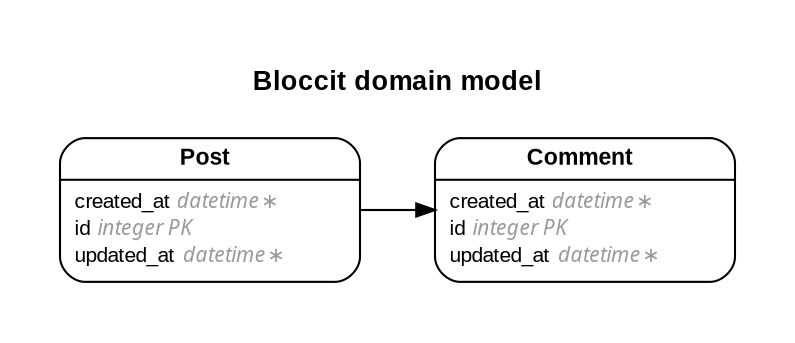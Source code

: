 digraph Bloccit {
rankdir = "LR";
ranksep = "0.5";
nodesep = "0.4";
pad = "0.4,0.4";
margin = "0,0";
concentrate = "true";
labelloc = "t";
fontsize = "13";
fontname = "Arial Bold";
node[ shape  =  "Mrecord" , fontsize  =  "10" , fontname  =  "Arial" , margin  =  "0.07,0.05" , penwidth  =  "1.0"];
edge[ fontname  =  "Arial" , fontsize  =  "7" , dir  =  "both" , arrowsize  =  "0.9" , penwidth  =  "1.0" , labelangle  =  "32" , labeldistance  =  "1.8"];
label = "Bloccit domain model\n\n";
m_Comment [label = <<table border="0" align="center" cellspacing="0.5" cellpadding="0" width="134">
  <tr><td align="center" valign="bottom" width="130"><font face="Arial Bold" point-size="11">Comment</font></td></tr>
</table>
|
<table border="0" align="left" cellspacing="2" cellpadding="0" width="134">
  <tr><td align="left" width="130" port="created_at">created_at <font face="Arail Italic" color="grey60">datetime ∗</font></td></tr>
  <tr><td align="left" width="130" port="id">id <font face="Arail Italic" color="grey60">integer PK</font></td></tr>
  <tr><td align="left" width="130" port="updated_at">updated_at <font face="Arail Italic" color="grey60">datetime ∗</font></td></tr>
</table>
>];
m_Post [label = <<table border="0" align="center" cellspacing="0.5" cellpadding="0" width="134">
  <tr><td align="center" valign="bottom" width="130"><font face="Arial Bold" point-size="11">Post</font></td></tr>
</table>
|
<table border="0" align="left" cellspacing="2" cellpadding="0" width="134">
  <tr><td align="left" width="130" port="created_at">created_at <font face="Arail Italic" color="grey60">datetime ∗</font></td></tr>
  <tr><td align="left" width="130" port="id">id <font face="Arail Italic" color="grey60">integer PK</font></td></tr>
  <tr><td align="left" width="130" port="updated_at">updated_at <font face="Arail Italic" color="grey60">datetime ∗</font></td></tr>
</table>
>];
  m_Post -> m_Comment [arrowhead = "normal", arrowtail = "none", weight = "2"];
}
